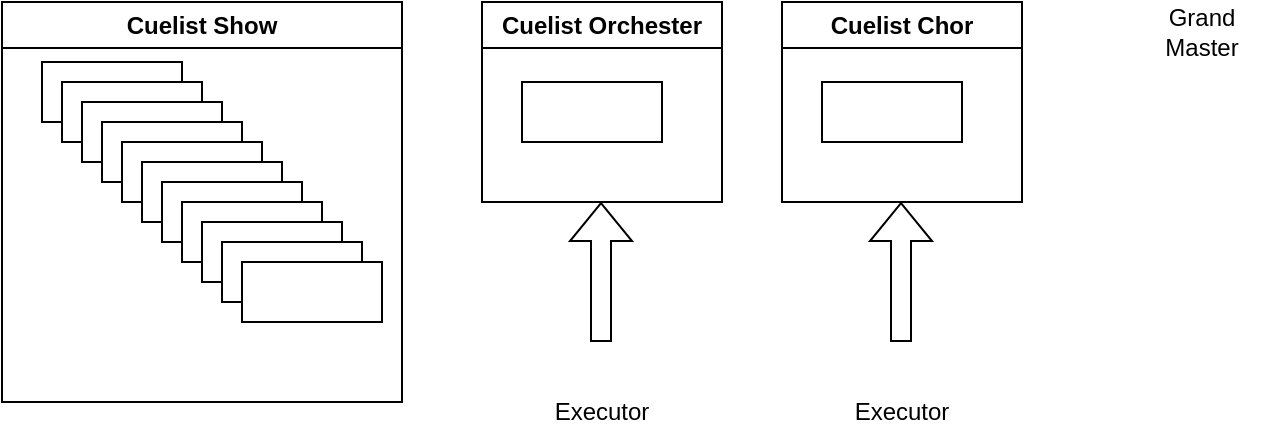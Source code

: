 <mxfile version="21.6.8" type="device">
  <diagram name="Seite-1" id="SLgfnDXZTU2ddNc6kErW">
    <mxGraphModel dx="974" dy="557" grid="1" gridSize="10" guides="1" tooltips="1" connect="1" arrows="1" fold="1" page="1" pageScale="1" pageWidth="827" pageHeight="1169" math="0" shadow="0">
      <root>
        <mxCell id="0" />
        <mxCell id="1" parent="0" />
        <mxCell id="G3p4LUoIo7J9oR9BPGRe-6" value="Cuelist Show" style="swimlane;whiteSpace=wrap;html=1;" vertex="1" parent="1">
          <mxGeometry x="70" y="80" width="200" height="200" as="geometry" />
        </mxCell>
        <mxCell id="G3p4LUoIo7J9oR9BPGRe-1" value="" style="rounded=0;whiteSpace=wrap;html=1;" vertex="1" parent="G3p4LUoIo7J9oR9BPGRe-6">
          <mxGeometry x="20" y="30" width="70" height="30" as="geometry" />
        </mxCell>
        <mxCell id="G3p4LUoIo7J9oR9BPGRe-9" value="" style="rounded=0;whiteSpace=wrap;html=1;" vertex="1" parent="G3p4LUoIo7J9oR9BPGRe-6">
          <mxGeometry x="30" y="40" width="70" height="30" as="geometry" />
        </mxCell>
        <mxCell id="G3p4LUoIo7J9oR9BPGRe-10" value="" style="rounded=0;whiteSpace=wrap;html=1;" vertex="1" parent="G3p4LUoIo7J9oR9BPGRe-6">
          <mxGeometry x="40" y="50" width="70" height="30" as="geometry" />
        </mxCell>
        <mxCell id="G3p4LUoIo7J9oR9BPGRe-11" value="" style="rounded=0;whiteSpace=wrap;html=1;" vertex="1" parent="G3p4LUoIo7J9oR9BPGRe-6">
          <mxGeometry x="50" y="60" width="70" height="30" as="geometry" />
        </mxCell>
        <mxCell id="G3p4LUoIo7J9oR9BPGRe-12" value="" style="rounded=0;whiteSpace=wrap;html=1;" vertex="1" parent="G3p4LUoIo7J9oR9BPGRe-6">
          <mxGeometry x="60" y="70" width="70" height="30" as="geometry" />
        </mxCell>
        <mxCell id="G3p4LUoIo7J9oR9BPGRe-13" value="" style="rounded=0;whiteSpace=wrap;html=1;" vertex="1" parent="G3p4LUoIo7J9oR9BPGRe-6">
          <mxGeometry x="70" y="80" width="70" height="30" as="geometry" />
        </mxCell>
        <mxCell id="G3p4LUoIo7J9oR9BPGRe-14" value="" style="rounded=0;whiteSpace=wrap;html=1;" vertex="1" parent="G3p4LUoIo7J9oR9BPGRe-6">
          <mxGeometry x="80" y="90" width="70" height="30" as="geometry" />
        </mxCell>
        <mxCell id="G3p4LUoIo7J9oR9BPGRe-15" value="" style="rounded=0;whiteSpace=wrap;html=1;" vertex="1" parent="G3p4LUoIo7J9oR9BPGRe-6">
          <mxGeometry x="90" y="100" width="70" height="30" as="geometry" />
        </mxCell>
        <mxCell id="G3p4LUoIo7J9oR9BPGRe-16" value="" style="rounded=0;whiteSpace=wrap;html=1;" vertex="1" parent="G3p4LUoIo7J9oR9BPGRe-6">
          <mxGeometry x="100" y="110" width="70" height="30" as="geometry" />
        </mxCell>
        <mxCell id="G3p4LUoIo7J9oR9BPGRe-17" value="" style="rounded=0;whiteSpace=wrap;html=1;" vertex="1" parent="G3p4LUoIo7J9oR9BPGRe-6">
          <mxGeometry x="110" y="120" width="70" height="30" as="geometry" />
        </mxCell>
        <mxCell id="G3p4LUoIo7J9oR9BPGRe-18" value="" style="rounded=0;whiteSpace=wrap;html=1;" vertex="1" parent="G3p4LUoIo7J9oR9BPGRe-6">
          <mxGeometry x="120" y="130" width="70" height="30" as="geometry" />
        </mxCell>
        <mxCell id="G3p4LUoIo7J9oR9BPGRe-19" value="Cuelist Orchester" style="swimlane;whiteSpace=wrap;html=1;" vertex="1" parent="1">
          <mxGeometry x="310" y="80" width="120" height="100" as="geometry">
            <mxRectangle x="310" y="80" width="140" height="30" as="alternateBounds" />
          </mxGeometry>
        </mxCell>
        <mxCell id="G3p4LUoIo7J9oR9BPGRe-20" value="Cuelist Chor" style="swimlane;whiteSpace=wrap;html=1;" vertex="1" parent="1">
          <mxGeometry x="460" y="80" width="120" height="100" as="geometry" />
        </mxCell>
        <mxCell id="G3p4LUoIo7J9oR9BPGRe-21" value="" style="rounded=0;whiteSpace=wrap;html=1;" vertex="1" parent="G3p4LUoIo7J9oR9BPGRe-20">
          <mxGeometry x="20" y="40" width="70" height="30" as="geometry" />
        </mxCell>
        <mxCell id="G3p4LUoIo7J9oR9BPGRe-22" value="" style="rounded=0;whiteSpace=wrap;html=1;" vertex="1" parent="1">
          <mxGeometry x="330" y="120" width="70" height="30" as="geometry" />
        </mxCell>
        <mxCell id="G3p4LUoIo7J9oR9BPGRe-23" value="" style="shape=flexArrow;endArrow=classic;html=1;rounded=0;" edge="1" parent="1">
          <mxGeometry width="50" height="50" relative="1" as="geometry">
            <mxPoint x="369.5" y="250" as="sourcePoint" />
            <mxPoint x="369.5" y="180" as="targetPoint" />
          </mxGeometry>
        </mxCell>
        <mxCell id="G3p4LUoIo7J9oR9BPGRe-24" value="" style="shape=flexArrow;endArrow=classic;html=1;rounded=0;" edge="1" parent="1">
          <mxGeometry width="50" height="50" relative="1" as="geometry">
            <mxPoint x="519.5" y="250" as="sourcePoint" />
            <mxPoint x="519.5" y="180" as="targetPoint" />
          </mxGeometry>
        </mxCell>
        <mxCell id="G3p4LUoIo7J9oR9BPGRe-25" value="Executor" style="text;html=1;strokeColor=none;fillColor=none;align=center;verticalAlign=middle;whiteSpace=wrap;rounded=0;" vertex="1" parent="1">
          <mxGeometry x="340" y="270" width="60" height="30" as="geometry" />
        </mxCell>
        <mxCell id="G3p4LUoIo7J9oR9BPGRe-26" value="Executor" style="text;html=1;strokeColor=none;fillColor=none;align=center;verticalAlign=middle;whiteSpace=wrap;rounded=0;" vertex="1" parent="1">
          <mxGeometry x="490" y="270" width="60" height="30" as="geometry" />
        </mxCell>
        <mxCell id="G3p4LUoIo7J9oR9BPGRe-27" value="Grand&lt;br&gt;Master" style="text;html=1;strokeColor=none;fillColor=none;align=center;verticalAlign=middle;whiteSpace=wrap;rounded=0;" vertex="1" parent="1">
          <mxGeometry x="640" y="80" width="60" height="30" as="geometry" />
        </mxCell>
      </root>
    </mxGraphModel>
  </diagram>
</mxfile>
